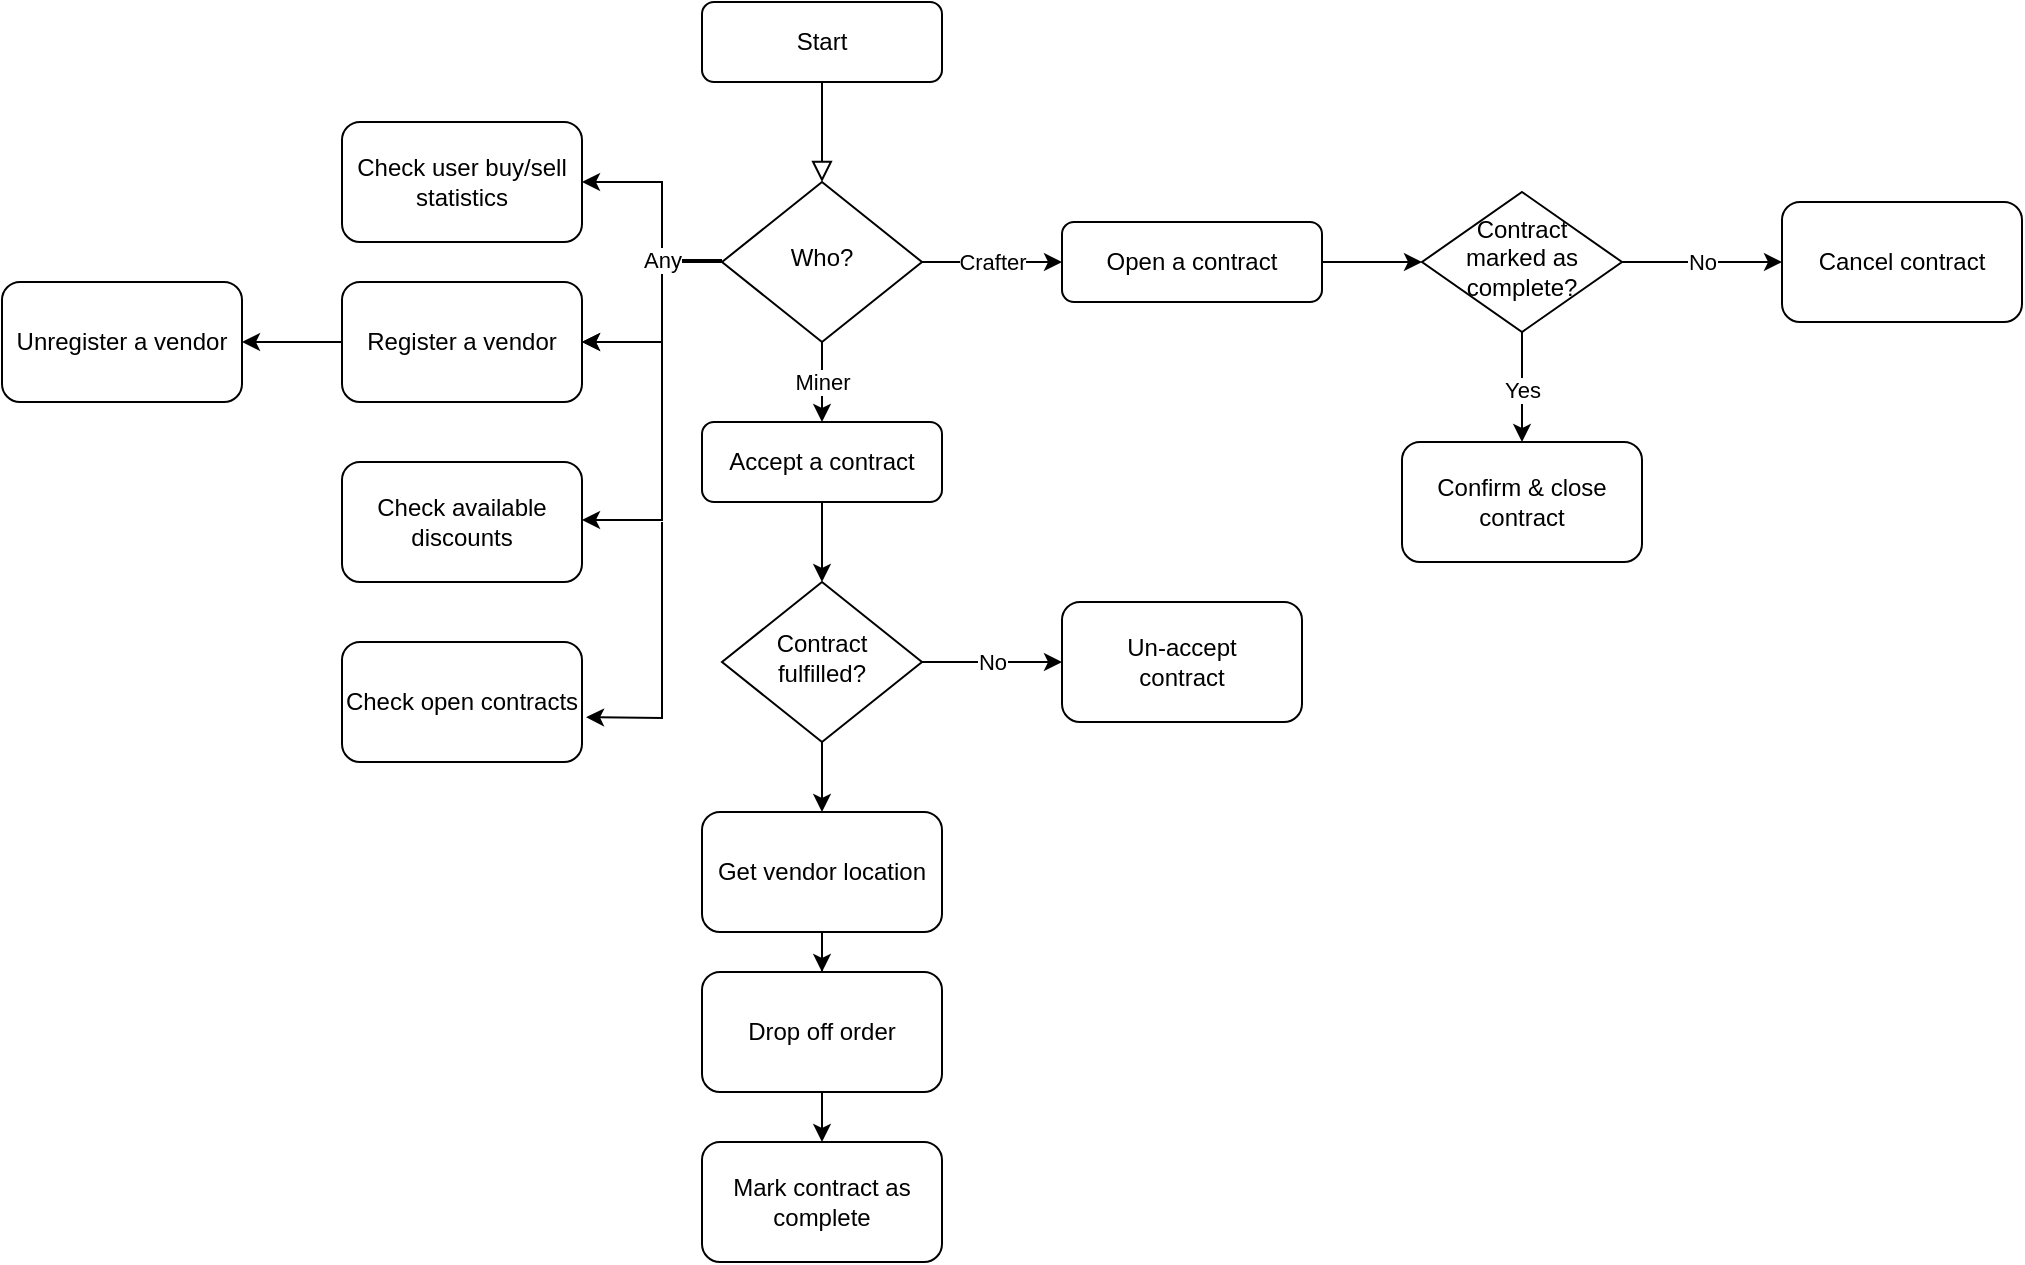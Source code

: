 <mxfile version="20.8.1" type="device"><diagram id="C5RBs43oDa-KdzZeNtuy" name="Page-1"><mxGraphModel dx="1436" dy="748" grid="1" gridSize="10" guides="1" tooltips="1" connect="1" arrows="1" fold="1" page="1" pageScale="1" pageWidth="1400" pageHeight="850" math="0" shadow="0"><root><mxCell id="WIyWlLk6GJQsqaUBKTNV-0"/><mxCell id="WIyWlLk6GJQsqaUBKTNV-1" parent="WIyWlLk6GJQsqaUBKTNV-0"/><mxCell id="WIyWlLk6GJQsqaUBKTNV-2" value="" style="rounded=0;html=1;jettySize=auto;orthogonalLoop=1;fontSize=11;endArrow=block;endFill=0;endSize=8;strokeWidth=1;shadow=0;labelBackgroundColor=none;edgeStyle=orthogonalEdgeStyle;" parent="WIyWlLk6GJQsqaUBKTNV-1" source="WIyWlLk6GJQsqaUBKTNV-3" target="WIyWlLk6GJQsqaUBKTNV-6" edge="1"><mxGeometry relative="1" as="geometry"/></mxCell><mxCell id="WIyWlLk6GJQsqaUBKTNV-3" value="Start" style="rounded=1;whiteSpace=wrap;html=1;fontSize=12;glass=0;strokeWidth=1;shadow=0;" parent="WIyWlLk6GJQsqaUBKTNV-1" vertex="1"><mxGeometry x="570" y="20" width="120" height="40" as="geometry"/></mxCell><mxCell id="syRz15btvwLVuxU6l0gY-14" value="Crafter" style="edgeStyle=orthogonalEdgeStyle;rounded=0;orthogonalLoop=1;jettySize=auto;html=1;entryX=0;entryY=0.5;entryDx=0;entryDy=0;" parent="WIyWlLk6GJQsqaUBKTNV-1" source="WIyWlLk6GJQsqaUBKTNV-6" target="WIyWlLk6GJQsqaUBKTNV-7" edge="1"><mxGeometry relative="1" as="geometry"/></mxCell><mxCell id="syRz15btvwLVuxU6l0gY-15" value="Miner" style="edgeStyle=orthogonalEdgeStyle;rounded=0;orthogonalLoop=1;jettySize=auto;html=1;entryX=0.5;entryY=0;entryDx=0;entryDy=0;" parent="WIyWlLk6GJQsqaUBKTNV-1" source="WIyWlLk6GJQsqaUBKTNV-6" target="WIyWlLk6GJQsqaUBKTNV-12" edge="1"><mxGeometry relative="1" as="geometry"/></mxCell><mxCell id="syRz15btvwLVuxU6l0gY-18" style="edgeStyle=orthogonalEdgeStyle;rounded=0;orthogonalLoop=1;jettySize=auto;html=1;" parent="WIyWlLk6GJQsqaUBKTNV-1" source="WIyWlLk6GJQsqaUBKTNV-6" edge="1"><mxGeometry relative="1" as="geometry"><mxPoint x="510" y="110" as="targetPoint"/><Array as="points"><mxPoint x="550" y="150"/><mxPoint x="550" y="110"/></Array></mxGeometry></mxCell><mxCell id="syRz15btvwLVuxU6l0gY-19" value="&lt;br&gt;" style="edgeStyle=orthogonalEdgeStyle;rounded=0;orthogonalLoop=1;jettySize=auto;html=1;labelPosition=center;verticalLabelPosition=middle;align=center;verticalAlign=middle;" parent="WIyWlLk6GJQsqaUBKTNV-1" source="WIyWlLk6GJQsqaUBKTNV-6" edge="1"><mxGeometry x="-0.635" relative="1" as="geometry"><mxPoint x="510" y="190" as="targetPoint"/><Array as="points"><mxPoint x="550" y="150"/><mxPoint x="550" y="190"/></Array><mxPoint as="offset"/></mxGeometry></mxCell><mxCell id="hBusuqm-QHbOtYy5oxJl-2" value="" style="edgeStyle=orthogonalEdgeStyle;rounded=0;orthogonalLoop=1;jettySize=auto;html=1;" edge="1" parent="WIyWlLk6GJQsqaUBKTNV-1" source="WIyWlLk6GJQsqaUBKTNV-6" target="syRz15btvwLVuxU6l0gY-22"><mxGeometry relative="1" as="geometry"><Array as="points"><mxPoint x="550" y="150"/><mxPoint x="550" y="190"/></Array></mxGeometry></mxCell><mxCell id="WIyWlLk6GJQsqaUBKTNV-6" value="Who?" style="rhombus;whiteSpace=wrap;html=1;shadow=0;fontFamily=Helvetica;fontSize=12;align=center;strokeWidth=1;spacing=6;spacingTop=-4;" parent="WIyWlLk6GJQsqaUBKTNV-1" vertex="1"><mxGeometry x="580" y="110" width="100" height="80" as="geometry"/></mxCell><mxCell id="syRz15btvwLVuxU6l0gY-9" style="edgeStyle=orthogonalEdgeStyle;rounded=0;orthogonalLoop=1;jettySize=auto;html=1;entryX=0;entryY=0.5;entryDx=0;entryDy=0;" parent="WIyWlLk6GJQsqaUBKTNV-1" source="WIyWlLk6GJQsqaUBKTNV-7" target="syRz15btvwLVuxU6l0gY-8" edge="1"><mxGeometry relative="1" as="geometry"/></mxCell><mxCell id="WIyWlLk6GJQsqaUBKTNV-7" value="Open a contract" style="rounded=1;whiteSpace=wrap;html=1;fontSize=12;glass=0;strokeWidth=1;shadow=0;" parent="WIyWlLk6GJQsqaUBKTNV-1" vertex="1"><mxGeometry x="750" y="130" width="130" height="40" as="geometry"/></mxCell><mxCell id="syRz15btvwLVuxU6l0gY-3" style="edgeStyle=orthogonalEdgeStyle;rounded=0;orthogonalLoop=1;jettySize=auto;html=1;exitX=0.5;exitY=1;exitDx=0;exitDy=0;entryX=0.5;entryY=0;entryDx=0;entryDy=0;" parent="WIyWlLk6GJQsqaUBKTNV-1" source="WIyWlLk6GJQsqaUBKTNV-12" target="syRz15btvwLVuxU6l0gY-2" edge="1"><mxGeometry relative="1" as="geometry"/></mxCell><mxCell id="WIyWlLk6GJQsqaUBKTNV-12" value="Accept a contract" style="rounded=1;whiteSpace=wrap;html=1;fontSize=12;glass=0;strokeWidth=1;shadow=0;" parent="WIyWlLk6GJQsqaUBKTNV-1" vertex="1"><mxGeometry x="570" y="230" width="120" height="40" as="geometry"/></mxCell><mxCell id="syRz15btvwLVuxU6l0gY-5" value="No" style="edgeStyle=orthogonalEdgeStyle;rounded=0;orthogonalLoop=1;jettySize=auto;html=1;entryX=0;entryY=0.5;entryDx=0;entryDy=0;" parent="WIyWlLk6GJQsqaUBKTNV-1" source="syRz15btvwLVuxU6l0gY-2" target="syRz15btvwLVuxU6l0gY-4" edge="1"><mxGeometry relative="1" as="geometry"/></mxCell><mxCell id="syRz15btvwLVuxU6l0gY-31" style="edgeStyle=orthogonalEdgeStyle;rounded=0;orthogonalLoop=1;jettySize=auto;html=1;entryX=0.5;entryY=0;entryDx=0;entryDy=0;" parent="WIyWlLk6GJQsqaUBKTNV-1" source="syRz15btvwLVuxU6l0gY-2" target="syRz15btvwLVuxU6l0gY-28" edge="1"><mxGeometry relative="1" as="geometry"/></mxCell><mxCell id="syRz15btvwLVuxU6l0gY-2" value="Contract&lt;br&gt;fulfilled?" style="rhombus;whiteSpace=wrap;html=1;shadow=0;fontFamily=Helvetica;fontSize=12;align=center;strokeWidth=1;spacing=6;spacingTop=-4;" parent="WIyWlLk6GJQsqaUBKTNV-1" vertex="1"><mxGeometry x="580" y="310" width="100" height="80" as="geometry"/></mxCell><mxCell id="syRz15btvwLVuxU6l0gY-4" value="Un-accept&lt;br&gt;contract" style="rounded=1;whiteSpace=wrap;html=1;" parent="WIyWlLk6GJQsqaUBKTNV-1" vertex="1"><mxGeometry x="750" y="320" width="120" height="60" as="geometry"/></mxCell><mxCell id="syRz15btvwLVuxU6l0gY-6" value="Mark contract as complete" style="rounded=1;whiteSpace=wrap;html=1;" parent="WIyWlLk6GJQsqaUBKTNV-1" vertex="1"><mxGeometry x="570" y="590" width="120" height="60" as="geometry"/></mxCell><mxCell id="syRz15btvwLVuxU6l0gY-10" value="No" style="edgeStyle=orthogonalEdgeStyle;rounded=0;orthogonalLoop=1;jettySize=auto;html=1;" parent="WIyWlLk6GJQsqaUBKTNV-1" source="syRz15btvwLVuxU6l0gY-8" target="syRz15btvwLVuxU6l0gY-11" edge="1"><mxGeometry relative="1" as="geometry"><mxPoint x="1240" y="150" as="targetPoint"/></mxGeometry></mxCell><mxCell id="syRz15btvwLVuxU6l0gY-13" value="Yes" style="edgeStyle=orthogonalEdgeStyle;rounded=0;orthogonalLoop=1;jettySize=auto;html=1;entryX=0.5;entryY=0;entryDx=0;entryDy=0;" parent="WIyWlLk6GJQsqaUBKTNV-1" source="syRz15btvwLVuxU6l0gY-8" target="syRz15btvwLVuxU6l0gY-12" edge="1"><mxGeometry x="0.059" relative="1" as="geometry"><mxPoint as="offset"/></mxGeometry></mxCell><mxCell id="syRz15btvwLVuxU6l0gY-8" value="Contract&lt;br&gt;marked as&lt;br&gt;complete?" style="rhombus;whiteSpace=wrap;html=1;shadow=0;fontFamily=Helvetica;fontSize=12;align=center;strokeWidth=1;spacing=6;spacingTop=-4;" parent="WIyWlLk6GJQsqaUBKTNV-1" vertex="1"><mxGeometry x="930" y="115" width="100" height="70" as="geometry"/></mxCell><mxCell id="syRz15btvwLVuxU6l0gY-11" value="Cancel contract" style="rounded=1;whiteSpace=wrap;html=1;" parent="WIyWlLk6GJQsqaUBKTNV-1" vertex="1"><mxGeometry x="1110" y="120" width="120" height="60" as="geometry"/></mxCell><mxCell id="syRz15btvwLVuxU6l0gY-12" value="Confirm &amp;amp; close&lt;br&gt;contract" style="rounded=1;whiteSpace=wrap;html=1;" parent="WIyWlLk6GJQsqaUBKTNV-1" vertex="1"><mxGeometry x="920" y="240" width="120" height="60" as="geometry"/></mxCell><mxCell id="syRz15btvwLVuxU6l0gY-21" value="Check user buy/sell statistics" style="rounded=1;whiteSpace=wrap;html=1;" parent="WIyWlLk6GJQsqaUBKTNV-1" vertex="1"><mxGeometry x="390" y="80" width="120" height="60" as="geometry"/></mxCell><mxCell id="syRz15btvwLVuxU6l0gY-23" style="edgeStyle=orthogonalEdgeStyle;rounded=0;orthogonalLoop=1;jettySize=auto;html=1;" parent="WIyWlLk6GJQsqaUBKTNV-1" source="syRz15btvwLVuxU6l0gY-22" target="syRz15btvwLVuxU6l0gY-24" edge="1"><mxGeometry relative="1" as="geometry"><mxPoint x="340" y="190" as="targetPoint"/></mxGeometry></mxCell><mxCell id="syRz15btvwLVuxU6l0gY-22" value="Register a vendor" style="rounded=1;whiteSpace=wrap;html=1;" parent="WIyWlLk6GJQsqaUBKTNV-1" vertex="1"><mxGeometry x="390" y="160" width="120" height="60" as="geometry"/></mxCell><mxCell id="syRz15btvwLVuxU6l0gY-24" value="Unregister a vendor" style="rounded=1;whiteSpace=wrap;html=1;" parent="WIyWlLk6GJQsqaUBKTNV-1" vertex="1"><mxGeometry x="220" y="160" width="120" height="60" as="geometry"/></mxCell><mxCell id="syRz15btvwLVuxU6l0gY-29" style="edgeStyle=orthogonalEdgeStyle;rounded=0;orthogonalLoop=1;jettySize=auto;html=1;" parent="WIyWlLk6GJQsqaUBKTNV-1" source="syRz15btvwLVuxU6l0gY-28" target="syRz15btvwLVuxU6l0gY-30" edge="1"><mxGeometry relative="1" as="geometry"><mxPoint x="630" y="535" as="targetPoint"/></mxGeometry></mxCell><mxCell id="syRz15btvwLVuxU6l0gY-28" value="Get vendor location" style="rounded=1;whiteSpace=wrap;html=1;" parent="WIyWlLk6GJQsqaUBKTNV-1" vertex="1"><mxGeometry x="570" y="425" width="120" height="60" as="geometry"/></mxCell><mxCell id="syRz15btvwLVuxU6l0gY-32" style="edgeStyle=orthogonalEdgeStyle;rounded=0;orthogonalLoop=1;jettySize=auto;html=1;entryX=0.5;entryY=0;entryDx=0;entryDy=0;" parent="WIyWlLk6GJQsqaUBKTNV-1" source="syRz15btvwLVuxU6l0gY-30" target="syRz15btvwLVuxU6l0gY-6" edge="1"><mxGeometry relative="1" as="geometry"/></mxCell><mxCell id="syRz15btvwLVuxU6l0gY-30" value="Drop off order" style="rounded=1;whiteSpace=wrap;html=1;" parent="WIyWlLk6GJQsqaUBKTNV-1" vertex="1"><mxGeometry x="570" y="505" width="120" height="60" as="geometry"/></mxCell><mxCell id="sKAW1855UWvBAAq9dQdb-0" value="Check available discounts" style="rounded=1;whiteSpace=wrap;html=1;" parent="WIyWlLk6GJQsqaUBKTNV-1" vertex="1"><mxGeometry x="390" y="250" width="120" height="60" as="geometry"/></mxCell><mxCell id="sKAW1855UWvBAAq9dQdb-2" value="Any" style="edgeStyle=orthogonalEdgeStyle;rounded=0;orthogonalLoop=1;jettySize=auto;html=1;labelPosition=center;verticalLabelPosition=middle;align=center;verticalAlign=middle;" parent="WIyWlLk6GJQsqaUBKTNV-1" edge="1"><mxGeometry x="-0.7" relative="1" as="geometry"><mxPoint x="510" y="279" as="targetPoint"/><Array as="points"><mxPoint x="550" y="149"/><mxPoint x="550" y="279"/></Array><mxPoint as="offset"/><mxPoint x="580" y="149" as="sourcePoint"/></mxGeometry></mxCell><mxCell id="hBusuqm-QHbOtYy5oxJl-0" value="Check open contracts" style="rounded=1;whiteSpace=wrap;html=1;" vertex="1" parent="WIyWlLk6GJQsqaUBKTNV-1"><mxGeometry x="390" y="340" width="120" height="60" as="geometry"/></mxCell><mxCell id="hBusuqm-QHbOtYy5oxJl-6" value="" style="endArrow=classic;html=1;rounded=0;entryX=1.017;entryY=0.627;entryDx=0;entryDy=0;entryPerimeter=0;" edge="1" parent="WIyWlLk6GJQsqaUBKTNV-1" target="hBusuqm-QHbOtYy5oxJl-0"><mxGeometry width="50" height="50" relative="1" as="geometry"><mxPoint x="550" y="280" as="sourcePoint"/><mxPoint x="610" y="210" as="targetPoint"/><Array as="points"><mxPoint x="550" y="378"/></Array></mxGeometry></mxCell></root></mxGraphModel></diagram></mxfile>